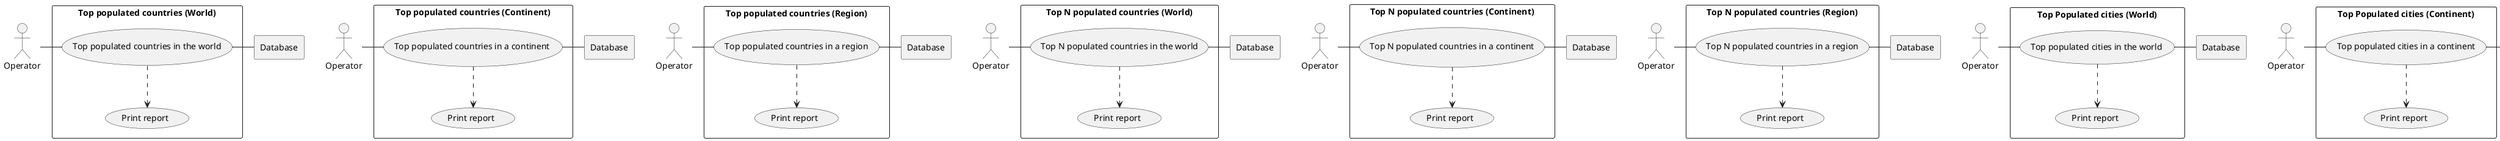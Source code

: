 @startuml
'https://plantuml.com/use-case-diagram

actor A1 as "Operator"
rectangle DB1 as "Database"

rectangle "Top populated countries (World)" {
    usecase	UC1 as "Top populated countries in the world"
    usecase UC1a as "Print report"

    A1 - UC1
    UC1 ..> UC1a
    UC1 - DB1
}

actor A2 as "Operator"
rectangle DB2 as "Database"

rectangle "Top populated countries (Continent)" {
    usecase	UC2 as "Top populated countries in a continent "
    usecase UC2a as "Print report"

    A2 - UC2
    UC2 ..> UC2a
    UC2 - DB2
}

actor A3 as "Operator"
rectangle DB3 as "Database"

rectangle "Top populated countries (Region)" {
    usecase	UC3 as "Top populated countries in a region"
    usecase UC3a as "Print report"

    A3 - UC3
    UC3 ..> UC3a
    UC3 - DB3
}

actor A4 as "Operator"
rectangle DB4 as "Database"

rectangle "Top N populated countries (World)" {
    usecase	UC4 as "Top N populated countries in the world"
    usecase UC4a as "Print report"

    A4 - UC4
    UC4 ..> UC4a
    UC4 - DB4
}

actor A5 as "Operator"
rectangle DB5 as "Database"

rectangle "Top N populated countries (Continent)" {
    usecase	UC5 as "Top N populated countries in a continent"
    usecase UC5a as "Print report"

    A5 - UC5
    UC5 ..> UC5a
    UC5 - DB5
}

actor A6 as "Operator"
rectangle DB6 as "Database"

rectangle "Top N populated countries (Region)" {
    usecase	UC6 as "Top N populated countries in a region"
    usecase UC6a as "Print report"

    A6 - UC6
    UC6 ..> UC6a
    UC6 - DB6
}

actor A7 as "Operator"
rectangle DB7 as "Database"

rectangle "Top Populated cities (World)" {
    usecase	UC7 as "Top populated cities in the world"
    usecase UC7a as "Print report"

    A7 - UC7
    UC7 ..> UC7a
    UC7 - DB7
}

actor A8 as "Operator"
rectangle DB8 as "Database"

rectangle "Top Populated cities (Continent)" {
    usecase	UC8 as "Top populated cities in a continent"
    usecase UC8a as "Print report"

    A8 - UC8
    UC8 ..> UC8a
    UC8 - DB8
}

actor A9 as "Operator"
rectangle DB9 as "Database"

rectangle "Top Populated cities (Region)" {
    usecase	UC9 as "Top populated cities in a region"
    usecase UC9a as "Print report"

    A9 - UC9
    UC9 ..> UC9a
    UC9 - DB9
}

actor A10 as "Operator"
rectangle DB10 as "Database"

rectangle "Top Populated cities (Country)" {
    usecase	UC10 as "Top populated cities in a country"
    usecase UC10a as "Print report"

    A10 - UC10
    UC10 ..> UC10a
    UC10 - DB10
}

actor A11 as "Operator"
rectangle DB11 as "Database"

rectangle "Top Populated cities (District)" {
    usecase	UC11 as "Top populated cities in a district"
    usecase UC11a as "Print report"

    A11 - UC11
    UC11 ..> UC11a
    UC11 - DB11
}

actor A12 as "Operator"
rectangle DB12 as "Database"

rectangle "Top N Populated cities (World)" {
    usecase	UC12 as "N populated cities in the world"
    usecase UC12a as "Print report"

    A12 - UC12
    UC12 ..> UC12a
    UC12 - DB12
}

actor A13 as "Operator"
rectangle DB13 as "Database"

rectangle "Top N Populated cities (Continent)" {
    usecase	UC13 as "N populated cities in a continent"
    usecase UC13a as "Print report"

    A13 - UC13
    UC13 ..> UC13a
    UC13 - DB13
}

actor A14 as "Operator"
rectangle DB14 as "Database"

rectangle "Top N Populated cities (Region)" {
    usecase	UC14 as "N populated cities in a region"
    usecase UC14a as "Print report"

    A14 - UC14
    UC14 ..> UC14a
    UC14 - DB14
}

actor A15 as "Operator"
rectangle DB15 as "Database"

rectangle "Top N Populated cities (Country)" {
    usecase	UC15 as "N populated cities in a country"
    usecase UC15a as "Print report"

    A15 - UC15
    UC15 ..> UC15a
    UC15 - DB15
}

actor A16 as "Operator"
rectangle DB16 as "Database"

rectangle "Top N Populated cities (District)" {
    usecase	UC16 as "N populated cities in a district"
    usecase UC16a as "Print report"

    A16 - UC16
    UC16 ..> UC16a
    UC16 - DB16
}

actor A17 as "Operator"
rectangle DB17 as "Database"

rectangle "Population capital cities (World)" {
    usecase	UC17 as "Capital cities population in the world"
    usecase UC17a as "Print report"

    A17 - UC17
    UC17 ..> UC17a
    UC17 - DB17
}

actor A18 as "Operator"
rectangle DB18 as "Database"

rectangle "Population capital cities (Continent)" {
    usecase	UC18 as "Capital cities population in a continent"
    usecase UC18a as "Print report"

    A18 - UC18
    UC18 ..> UC18a
    UC18 - DB18
}

actor A19 as "Operator"
rectangle DB19 as "Database"

rectangle "Population capital cities (Region)" {
    usecase	UC19 as "Capital cities population in a region"
    usecase UC19a as "Print report"

    A19 - UC19
    UC19 ..> UC19a
    UC19 - DB19
}

actor A20 as "Operator"
rectangle DB20 as "Database"

rectangle "N populated capital cities (World)" {
    usecase	UC20 as "N populated capital cities in the world"
    usecase UC20a as "Print report"

    A20 - UC20
    UC20 ..> UC20a
    UC20 - DB20
}

actor A21 as "Operator"
rectangle DB21 as "Database"

rectangle "N populated capital cities (Continent)" {
    usecase	UC21 as "N populated capital cities in a continent"
    usecase UC21a as "Print report"

    A21 - UC21
    UC21 ..> UC21a
    UC21 - DB21
}

actor A22 as "Operator"
rectangle DB22 as "Database"

rectangle "N populated capital cities (Region)" {
    usecase	UC22 as "N populated capital cities in a region"
    usecase UC22a as "Print report"

    A22 - UC22
    UC22 ..> UC22a
    UC22 - DB22
}

actor A23 as "Operator"
rectangle DB23 as "Database"

rectangle "Population of people (Continent)" {
    usecase	UC23 as "Population of people in each continent"
    usecase UC23a as "Print report"

    A23 - UC23
    UC23 ..> UC23a
    UC23 - DB23
}

actor A24 as "Operator"
rectangle DB24 as "Database"

rectangle "Population of people (Region)" {
    usecase	UC24 as "Population of people in each region"
    usecase UC24a as "Print report"

    A24 - UC24
    UC24 ..> UC24a
    UC24 - DB24
}

actor A25 as "Operator"
rectangle DB25 as "Database"

rectangle "Population of people (Country)" {
    usecase	UC25 as "Population of people in each country"
    usecase UC25a as "Print report"

    A25 - UC25
    UC25 ..> UC25a
    UC25 - DB25
}

@enduml

